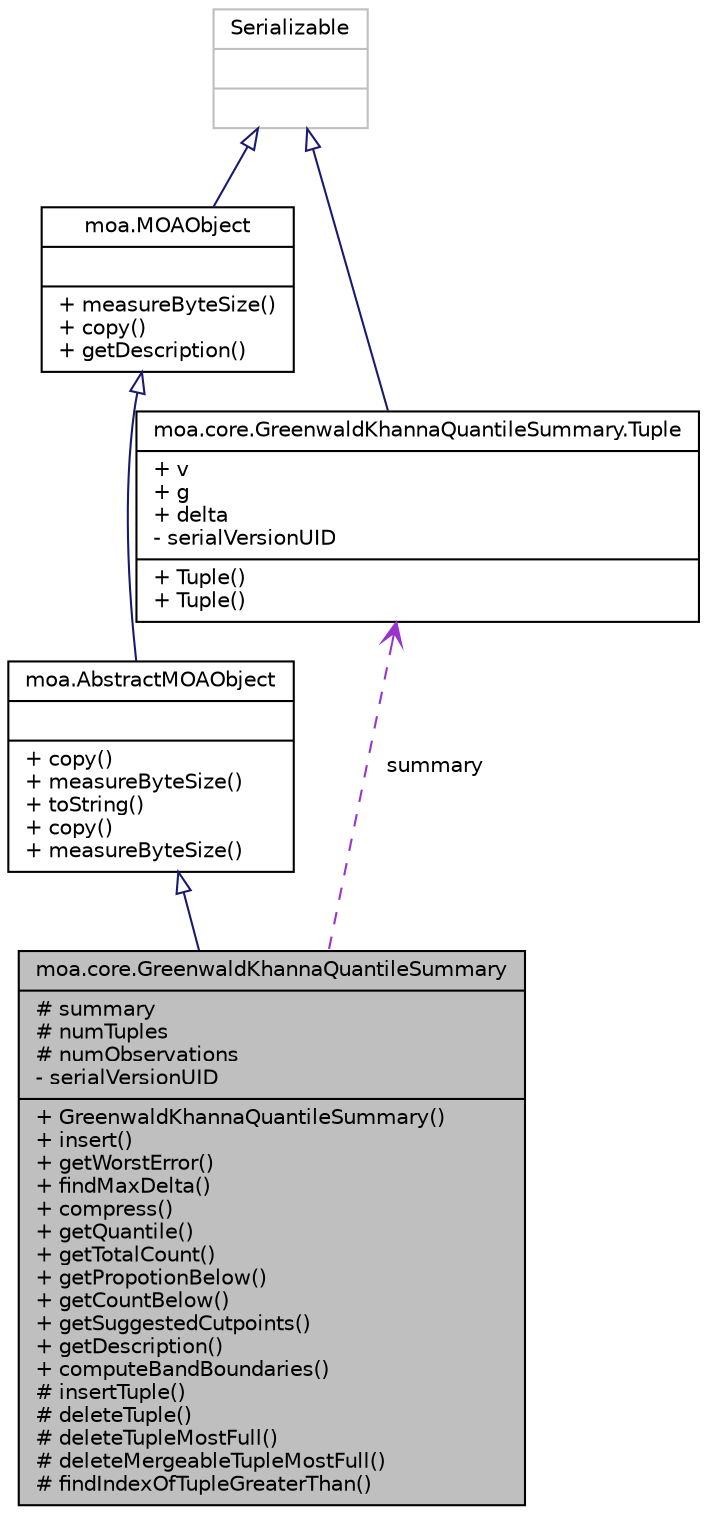 digraph G
{
  edge [fontname="Helvetica",fontsize="10",labelfontname="Helvetica",labelfontsize="10"];
  node [fontname="Helvetica",fontsize="10",shape=record];
  Node1 [label="{moa.core.GreenwaldKhannaQuantileSummary\n|# summary\l# numTuples\l# numObservations\l- serialVersionUID\l|+ GreenwaldKhannaQuantileSummary()\l+ insert()\l+ getWorstError()\l+ findMaxDelta()\l+ compress()\l+ getQuantile()\l+ getTotalCount()\l+ getPropotionBelow()\l+ getCountBelow()\l+ getSuggestedCutpoints()\l+ getDescription()\l+ computeBandBoundaries()\l# insertTuple()\l# deleteTuple()\l# deleteTupleMostFull()\l# deleteMergeableTupleMostFull()\l# findIndexOfTupleGreaterThan()\l}",height=0.2,width=0.4,color="black", fillcolor="grey75", style="filled" fontcolor="black"];
  Node2 -> Node1 [dir=back,color="midnightblue",fontsize="10",style="solid",arrowtail="empty",fontname="Helvetica"];
  Node2 [label="{moa.AbstractMOAObject\n||+ copy()\l+ measureByteSize()\l+ toString()\l+ copy()\l+ measureByteSize()\l}",height=0.2,width=0.4,color="black", fillcolor="white", style="filled",URL="$classmoa_1_1AbstractMOAObject.html",tooltip="Abstract MOA Object."];
  Node3 -> Node2 [dir=back,color="midnightblue",fontsize="10",style="solid",arrowtail="empty",fontname="Helvetica"];
  Node3 [label="{moa.MOAObject\n||+ measureByteSize()\l+ copy()\l+ getDescription()\l}",height=0.2,width=0.4,color="black", fillcolor="white", style="filled",URL="$interfacemoa_1_1MOAObject.html",tooltip="Interface implemented by classes in MOA, so that all are serializable, can produce..."];
  Node4 -> Node3 [dir=back,color="midnightblue",fontsize="10",style="solid",arrowtail="empty",fontname="Helvetica"];
  Node4 [label="{Serializable\n||}",height=0.2,width=0.4,color="grey75", fillcolor="white", style="filled"];
  Node5 -> Node1 [dir=back,color="darkorchid3",fontsize="10",style="dashed",label="summary",arrowtail="open",fontname="Helvetica"];
  Node5 [label="{moa.core.GreenwaldKhannaQuantileSummary.Tuple\n|+ v\l+ g\l+ delta\l- serialVersionUID\l|+ Tuple()\l+ Tuple()\l}",height=0.2,width=0.4,color="black", fillcolor="white", style="filled",URL="$classmoa_1_1core_1_1GreenwaldKhannaQuantileSummary_1_1Tuple.html"];
  Node4 -> Node5 [dir=back,color="midnightblue",fontsize="10",style="solid",arrowtail="empty",fontname="Helvetica"];
}
